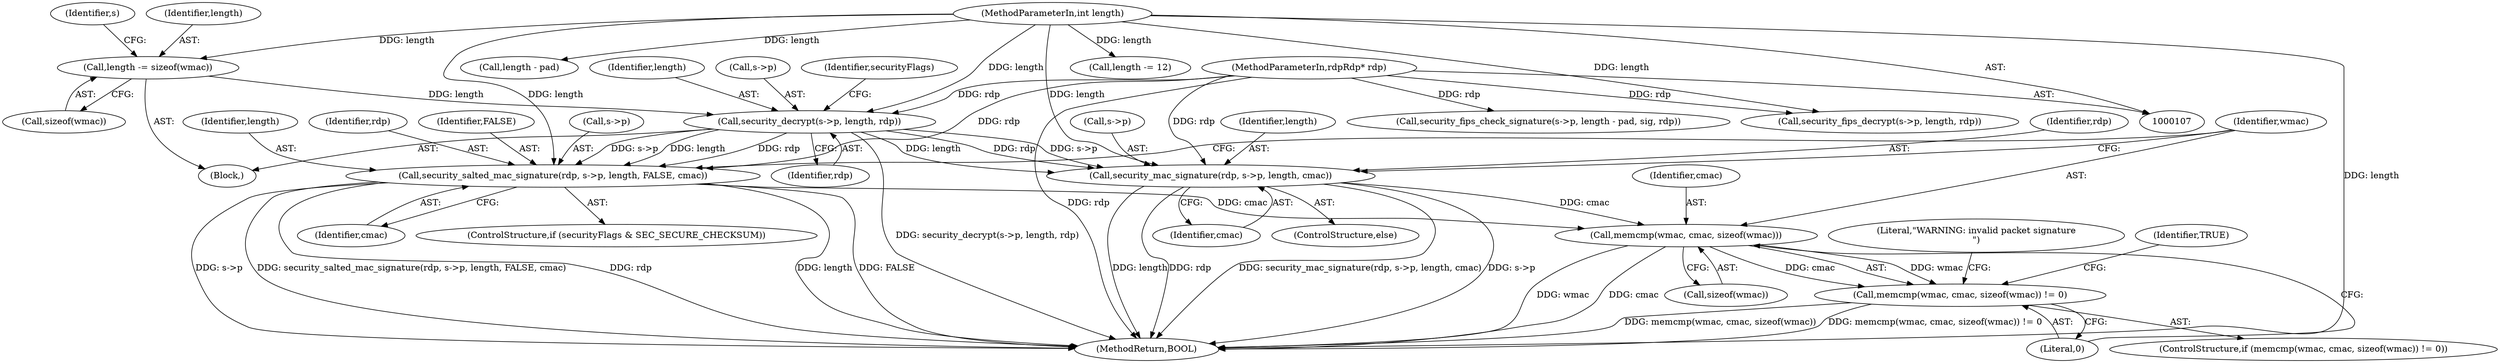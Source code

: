digraph "1_FreeRDP_7d58aac24fe20ffaad7bd9b40c9ddf457c1b06e7@API" {
"1000235" [label="(Call,memcmp(wmac, cmac, sizeof(wmac)))"];
"1000226" [label="(Call,security_mac_signature(rdp, s->p, length, cmac))"];
"1000207" [label="(Call,security_decrypt(s->p, length, rdp))"];
"1000203" [label="(Call,length -= sizeof(wmac))"];
"1000110" [label="(MethodParameterIn,int length)"];
"1000108" [label="(MethodParameterIn,rdpRdp* rdp)"];
"1000217" [label="(Call,security_salted_mac_signature(rdp, s->p, length, FALSE, cmac))"];
"1000234" [label="(Call,memcmp(wmac, cmac, sizeof(wmac)) != 0)"];
"1000238" [label="(Call,sizeof(wmac))"];
"1000174" [label="(Call,length - pad)"];
"1000240" [label="(Literal,0)"];
"1000205" [label="(Call,sizeof(wmac))"];
"1000233" [label="(ControlStructure,if (memcmp(wmac, cmac, sizeof(wmac)) != 0))"];
"1000152" [label="(Call,length -= 12)"];
"1000208" [label="(Call,s->p)"];
"1000226" [label="(Call,security_mac_signature(rdp, s->p, length, cmac))"];
"1000237" [label="(Identifier,cmac)"];
"1000209" [label="(Identifier,s)"];
"1000232" [label="(Identifier,cmac)"];
"1000212" [label="(Identifier,rdp)"];
"1000203" [label="(Call,length -= sizeof(wmac))"];
"1000222" [label="(Identifier,length)"];
"1000225" [label="(ControlStructure,else)"];
"1000218" [label="(Identifier,rdp)"];
"1000215" [label="(Identifier,securityFlags)"];
"1000234" [label="(Call,memcmp(wmac, cmac, sizeof(wmac)) != 0)"];
"1000228" [label="(Call,s->p)"];
"1000223" [label="(Identifier,FALSE)"];
"1000231" [label="(Identifier,length)"];
"1000204" [label="(Identifier,length)"];
"1000170" [label="(Call,security_fips_check_signature(s->p, length - pad, sig, rdp))"];
"1000236" [label="(Identifier,wmac)"];
"1000243" [label="(Literal,\"WARNING: invalid packet signature\n\")"];
"1000224" [label="(Identifier,cmac)"];
"1000217" [label="(Call,security_salted_mac_signature(rdp, s->p, length, FALSE, cmac))"];
"1000112" [label="(Block,)"];
"1000235" [label="(Call,memcmp(wmac, cmac, sizeof(wmac)))"];
"1000219" [label="(Call,s->p)"];
"1000211" [label="(Identifier,length)"];
"1000227" [label="(Identifier,rdp)"];
"1000245" [label="(Identifier,TRUE)"];
"1000246" [label="(MethodReturn,BOOL)"];
"1000213" [label="(ControlStructure,if (securityFlags & SEC_SECURE_CHECKSUM))"];
"1000108" [label="(MethodParameterIn,rdpRdp* rdp)"];
"1000110" [label="(MethodParameterIn,int length)"];
"1000157" [label="(Call,security_fips_decrypt(s->p, length, rdp))"];
"1000207" [label="(Call,security_decrypt(s->p, length, rdp))"];
"1000235" -> "1000234"  [label="AST: "];
"1000235" -> "1000238"  [label="CFG: "];
"1000236" -> "1000235"  [label="AST: "];
"1000237" -> "1000235"  [label="AST: "];
"1000238" -> "1000235"  [label="AST: "];
"1000240" -> "1000235"  [label="CFG: "];
"1000235" -> "1000246"  [label="DDG: wmac"];
"1000235" -> "1000246"  [label="DDG: cmac"];
"1000235" -> "1000234"  [label="DDG: wmac"];
"1000235" -> "1000234"  [label="DDG: cmac"];
"1000226" -> "1000235"  [label="DDG: cmac"];
"1000217" -> "1000235"  [label="DDG: cmac"];
"1000226" -> "1000225"  [label="AST: "];
"1000226" -> "1000232"  [label="CFG: "];
"1000227" -> "1000226"  [label="AST: "];
"1000228" -> "1000226"  [label="AST: "];
"1000231" -> "1000226"  [label="AST: "];
"1000232" -> "1000226"  [label="AST: "];
"1000236" -> "1000226"  [label="CFG: "];
"1000226" -> "1000246"  [label="DDG: length"];
"1000226" -> "1000246"  [label="DDG: rdp"];
"1000226" -> "1000246"  [label="DDG: security_mac_signature(rdp, s->p, length, cmac)"];
"1000226" -> "1000246"  [label="DDG: s->p"];
"1000207" -> "1000226"  [label="DDG: rdp"];
"1000207" -> "1000226"  [label="DDG: s->p"];
"1000207" -> "1000226"  [label="DDG: length"];
"1000108" -> "1000226"  [label="DDG: rdp"];
"1000110" -> "1000226"  [label="DDG: length"];
"1000207" -> "1000112"  [label="AST: "];
"1000207" -> "1000212"  [label="CFG: "];
"1000208" -> "1000207"  [label="AST: "];
"1000211" -> "1000207"  [label="AST: "];
"1000212" -> "1000207"  [label="AST: "];
"1000215" -> "1000207"  [label="CFG: "];
"1000207" -> "1000246"  [label="DDG: security_decrypt(s->p, length, rdp)"];
"1000203" -> "1000207"  [label="DDG: length"];
"1000110" -> "1000207"  [label="DDG: length"];
"1000108" -> "1000207"  [label="DDG: rdp"];
"1000207" -> "1000217"  [label="DDG: rdp"];
"1000207" -> "1000217"  [label="DDG: s->p"];
"1000207" -> "1000217"  [label="DDG: length"];
"1000203" -> "1000112"  [label="AST: "];
"1000203" -> "1000205"  [label="CFG: "];
"1000204" -> "1000203"  [label="AST: "];
"1000205" -> "1000203"  [label="AST: "];
"1000209" -> "1000203"  [label="CFG: "];
"1000110" -> "1000203"  [label="DDG: length"];
"1000110" -> "1000107"  [label="AST: "];
"1000110" -> "1000246"  [label="DDG: length"];
"1000110" -> "1000152"  [label="DDG: length"];
"1000110" -> "1000157"  [label="DDG: length"];
"1000110" -> "1000174"  [label="DDG: length"];
"1000110" -> "1000217"  [label="DDG: length"];
"1000108" -> "1000107"  [label="AST: "];
"1000108" -> "1000246"  [label="DDG: rdp"];
"1000108" -> "1000157"  [label="DDG: rdp"];
"1000108" -> "1000170"  [label="DDG: rdp"];
"1000108" -> "1000217"  [label="DDG: rdp"];
"1000217" -> "1000213"  [label="AST: "];
"1000217" -> "1000224"  [label="CFG: "];
"1000218" -> "1000217"  [label="AST: "];
"1000219" -> "1000217"  [label="AST: "];
"1000222" -> "1000217"  [label="AST: "];
"1000223" -> "1000217"  [label="AST: "];
"1000224" -> "1000217"  [label="AST: "];
"1000236" -> "1000217"  [label="CFG: "];
"1000217" -> "1000246"  [label="DDG: FALSE"];
"1000217" -> "1000246"  [label="DDG: s->p"];
"1000217" -> "1000246"  [label="DDG: security_salted_mac_signature(rdp, s->p, length, FALSE, cmac)"];
"1000217" -> "1000246"  [label="DDG: rdp"];
"1000217" -> "1000246"  [label="DDG: length"];
"1000234" -> "1000233"  [label="AST: "];
"1000234" -> "1000240"  [label="CFG: "];
"1000240" -> "1000234"  [label="AST: "];
"1000243" -> "1000234"  [label="CFG: "];
"1000245" -> "1000234"  [label="CFG: "];
"1000234" -> "1000246"  [label="DDG: memcmp(wmac, cmac, sizeof(wmac))"];
"1000234" -> "1000246"  [label="DDG: memcmp(wmac, cmac, sizeof(wmac)) != 0"];
}
